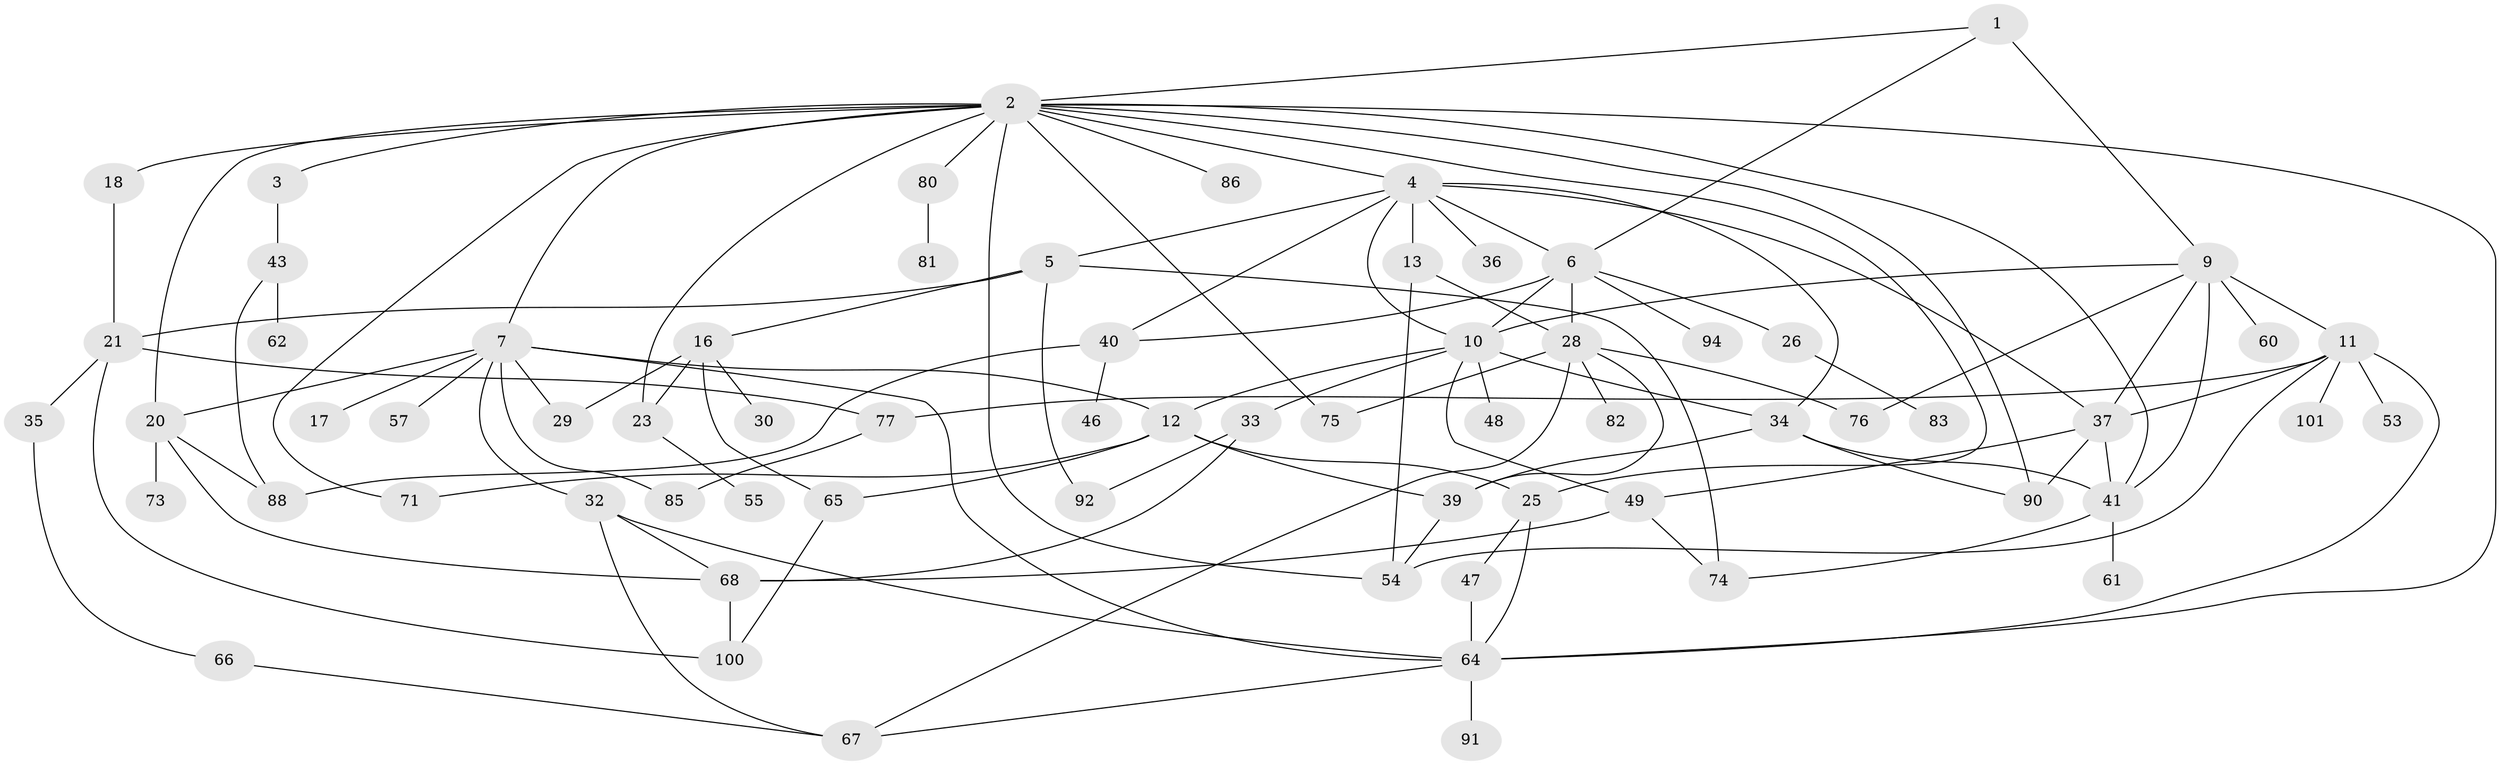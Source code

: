 // Generated by graph-tools (version 1.1) at 2025/23/03/03/25 07:23:30]
// undirected, 68 vertices, 116 edges
graph export_dot {
graph [start="1"]
  node [color=gray90,style=filled];
  1 [super="+63"];
  2 [super="+19"];
  3;
  4 [super="+8"];
  5 [super="+52"];
  6 [super="+14"];
  7 [super="+45"];
  9 [super="+15"];
  10 [super="+24"];
  11 [super="+56"];
  12 [super="+95"];
  13 [super="+93"];
  16 [super="+22"];
  17;
  18;
  20 [super="+51"];
  21 [super="+44"];
  23;
  25 [super="+38"];
  26 [super="+27"];
  28 [super="+31"];
  29 [super="+42"];
  30;
  32 [super="+87"];
  33;
  34 [super="+58"];
  35;
  36 [super="+72"];
  37 [super="+84"];
  39 [super="+70"];
  40 [super="+50"];
  41 [super="+99"];
  43 [super="+59"];
  46;
  47 [super="+69"];
  48;
  49;
  53;
  54;
  55;
  57 [super="+96"];
  60;
  61;
  62;
  64 [super="+89"];
  65 [super="+97"];
  66;
  67 [super="+79"];
  68 [super="+78"];
  71;
  73;
  74;
  75;
  76;
  77;
  80;
  81;
  82;
  83;
  85;
  86;
  88;
  90 [super="+98"];
  91;
  92;
  94;
  100;
  101;
  1 -- 2;
  1 -- 9;
  1 -- 6;
  2 -- 3;
  2 -- 4;
  2 -- 7;
  2 -- 18;
  2 -- 71;
  2 -- 75;
  2 -- 80;
  2 -- 86;
  2 -- 54;
  2 -- 64;
  2 -- 20;
  2 -- 23;
  2 -- 25;
  2 -- 41;
  2 -- 90;
  3 -- 43;
  4 -- 5;
  4 -- 6;
  4 -- 36;
  4 -- 10;
  4 -- 40;
  4 -- 13;
  4 -- 37;
  4 -- 34;
  5 -- 16;
  5 -- 21 [weight=2];
  5 -- 74;
  5 -- 92;
  6 -- 10;
  6 -- 40 [weight=2];
  6 -- 26;
  6 -- 28;
  6 -- 94;
  7 -- 12;
  7 -- 17;
  7 -- 20;
  7 -- 29;
  7 -- 32;
  7 -- 57;
  7 -- 85;
  7 -- 64;
  9 -- 10;
  9 -- 11;
  9 -- 37;
  9 -- 41;
  9 -- 60;
  9 -- 76;
  10 -- 33;
  10 -- 48;
  10 -- 49;
  10 -- 34;
  10 -- 12;
  11 -- 53;
  11 -- 54;
  11 -- 101;
  11 -- 64;
  11 -- 77;
  11 -- 37;
  12 -- 39;
  12 -- 65;
  12 -- 71;
  12 -- 25;
  13 -- 28;
  13 -- 54;
  16 -- 23;
  16 -- 30;
  16 -- 65;
  16 -- 29;
  18 -- 21;
  20 -- 88;
  20 -- 73;
  20 -- 68;
  21 -- 35;
  21 -- 77;
  21 -- 100;
  23 -- 55;
  25 -- 47;
  25 -- 64;
  26 -- 83;
  28 -- 76;
  28 -- 75;
  28 -- 39;
  28 -- 82;
  28 -- 67;
  32 -- 67;
  32 -- 64;
  32 -- 68;
  33 -- 92;
  33 -- 68;
  34 -- 39;
  34 -- 41;
  34 -- 90;
  35 -- 66;
  37 -- 49;
  37 -- 90;
  37 -- 41;
  39 -- 54;
  40 -- 46;
  40 -- 88;
  41 -- 61;
  41 -- 74;
  43 -- 88;
  43 -- 62;
  47 -- 64;
  49 -- 68;
  49 -- 74;
  64 -- 67;
  64 -- 91;
  65 -- 100;
  66 -- 67;
  68 -- 100;
  77 -- 85;
  80 -- 81;
}
